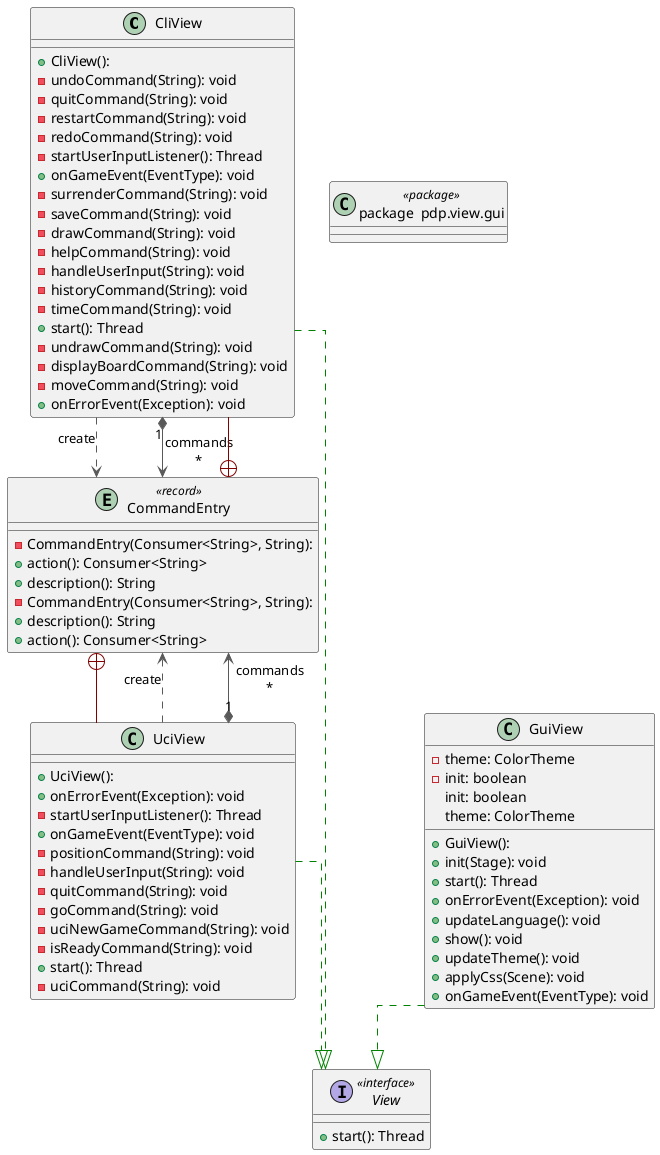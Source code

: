@startuml

top to bottom direction
skinparam linetype ortho

class CliView {
  + CliView(): 
  - undoCommand(String): void
  - quitCommand(String): void
  - restartCommand(String): void
  - redoCommand(String): void
  - startUserInputListener(): Thread
  + onGameEvent(EventType): void
  - surrenderCommand(String): void
  - saveCommand(String): void
  - drawCommand(String): void
  - helpCommand(String): void
  - handleUserInput(String): void
  - historyCommand(String): void
  - timeCommand(String): void
  + start(): Thread
  - undrawCommand(String): void
  - displayBoardCommand(String): void
  - moveCommand(String): void
  + onErrorEvent(Exception): void
}
entity CommandEntry << record >> {
  - CommandEntry(Consumer<String>, String): 
  + action(): Consumer<String>
  + description(): String
}
entity CommandEntry << record >> {
  - CommandEntry(Consumer<String>, String): 
  + description(): String
  + action(): Consumer<String>
}
class GuiView {
  + GuiView(): 
  - theme: ColorTheme
  - init: boolean
  + init(Stage): void
  + start(): Thread
  + onErrorEvent(Exception): void
  + updateLanguage(): void
  + show(): void
  + updateTheme(): void
  + applyCss(Scene): void
  + onGameEvent(EventType): void
   init: boolean
   theme: ColorTheme
}
class UciView {
  + UciView(): 
  + onErrorEvent(Exception): void
  - startUserInputListener(): Thread
  + onGameEvent(EventType): void
  - positionCommand(String): void
  - handleUserInput(String): void
  - quitCommand(String): void
  - goCommand(String): void
  - uciNewGameCommand(String): void
  - isReadyCommand(String): void
  + start(): Thread
  - uciCommand(String): void
}
interface View << interface >> {
  + start(): Thread
}
class node6 as "package  pdp.view.gui" << package >>

CliView       -[#595959,dashed]->  CommandEntry : "«create»"
CliView      "1" *-[#595959,plain]-> "commands\n*" CommandEntry 
CliView       -[#008200,dashed]-^  View         
CommandEntry  +-[#820000,plain]-  CliView      
CommandEntry  +-[#820000,plain]-  UciView      
GuiView       -[#008200,dashed]-^  View         
UciView       -[#595959,dashed]->  CommandEntry : "«create»"
UciView      "1" *-[#595959,plain]-> "commands\n*" CommandEntry 
UciView       -[#008200,dashed]-^  View         
@enduml
